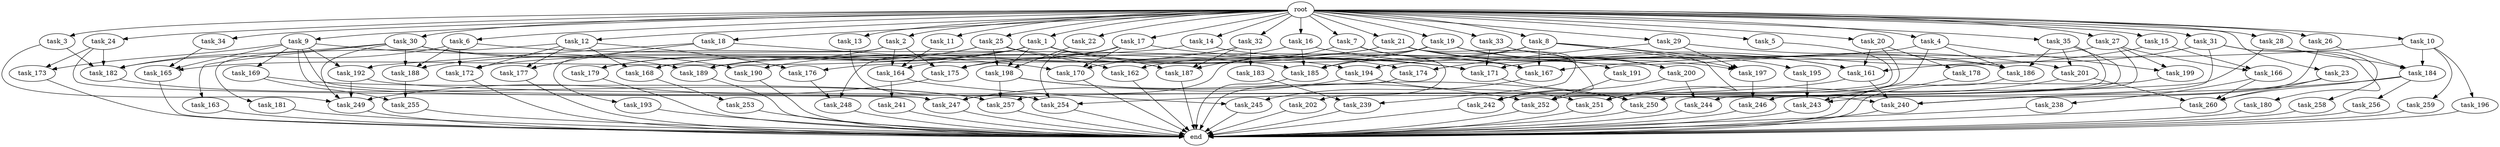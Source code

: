 digraph G {
  root [size="0.000000"];
  task_1 [size="1.024000"];
  task_2 [size="1.024000"];
  task_3 [size="1.024000"];
  task_4 [size="1.024000"];
  task_5 [size="1.024000"];
  task_6 [size="1.024000"];
  task_7 [size="1.024000"];
  task_8 [size="1.024000"];
  task_9 [size="1.024000"];
  task_10 [size="1.024000"];
  task_11 [size="1.024000"];
  task_12 [size="1.024000"];
  task_13 [size="1.024000"];
  task_14 [size="1.024000"];
  task_15 [size="1.024000"];
  task_16 [size="1.024000"];
  task_17 [size="1.024000"];
  task_18 [size="1.024000"];
  task_19 [size="1.024000"];
  task_20 [size="1.024000"];
  task_21 [size="1.024000"];
  task_22 [size="1.024000"];
  task_23 [size="1.024000"];
  task_24 [size="1.024000"];
  task_25 [size="1.024000"];
  task_26 [size="1.024000"];
  task_27 [size="1.024000"];
  task_28 [size="1.024000"];
  task_29 [size="1.024000"];
  task_30 [size="1.024000"];
  task_31 [size="1.024000"];
  task_32 [size="1.024000"];
  task_33 [size="1.024000"];
  task_34 [size="1.024000"];
  task_35 [size="1.024000"];
  task_161 [size="927712935.936000"];
  task_162 [size="1554778161.152000"];
  task_163 [size="309237645.312000"];
  task_164 [size="1245540515.840000"];
  task_165 [size="987842478.080000"];
  task_166 [size="1717986918.400000"];
  task_167 [size="790273982.464000"];
  task_168 [size="1125281431.552000"];
  task_169 [size="77309411.328000"];
  task_170 [size="1314259992.576000"];
  task_171 [size="2559800508.416000"];
  task_172 [size="841813590.016000"];
  task_173 [size="627065225.216000"];
  task_174 [size="910533066.752000"];
  task_175 [size="420906795.008000"];
  task_176 [size="292057776.128000"];
  task_177 [size="523986010.112000"];
  task_178 [size="77309411.328000"];
  task_179 [size="773094113.280000"];
  task_180 [size="77309411.328000"];
  task_181 [size="214748364.800000"];
  task_182 [size="1717986918.400000"];
  task_183 [size="77309411.328000"];
  task_184 [size="764504178.688000"];
  task_185 [size="1941325217.792000"];
  task_186 [size="1735166787.584000"];
  task_187 [size="369367187.456000"];
  task_188 [size="1554778161.152000"];
  task_189 [size="369367187.456000"];
  task_190 [size="386547056.640000"];
  task_191 [size="77309411.328000"];
  task_192 [size="386547056.640000"];
  task_193 [size="77309411.328000"];
  task_194 [size="1408749273.088000"];
  task_195 [size="77309411.328000"];
  task_196 [size="420906795.008000"];
  task_197 [size="850403524.608000"];
  task_198 [size="944892805.120000"];
  task_199 [size="893353197.568000"];
  task_200 [size="1554778161.152000"];
  task_201 [size="1168231104.512000"];
  task_202 [size="77309411.328000"];
  task_238 [size="309237645.312000"];
  task_239 [size="292057776.128000"];
  task_240 [size="1726576852.992000"];
  task_241 [size="309237645.312000"];
  task_242 [size="601295421.440000"];
  task_243 [size="1082331758.592000"];
  task_244 [size="523986010.112000"];
  task_245 [size="1168231104.512000"];
  task_246 [size="1168231104.512000"];
  task_247 [size="2181843386.368000"];
  task_248 [size="1073741824.000000"];
  task_249 [size="1786706395.136000"];
  task_250 [size="738734374.912000"];
  task_251 [size="1082331758.592000"];
  task_252 [size="1185410973.696000"];
  task_253 [size="420906795.008000"];
  task_254 [size="1073741824.000000"];
  task_255 [size="1408749273.088000"];
  task_256 [size="309237645.312000"];
  task_257 [size="833223655.424000"];
  task_258 [size="77309411.328000"];
  task_259 [size="420906795.008000"];
  task_260 [size="1348619730.944000"];
  end [size="0.000000"];

  root -> task_1 [size="1.000000"];
  root -> task_2 [size="1.000000"];
  root -> task_3 [size="1.000000"];
  root -> task_4 [size="1.000000"];
  root -> task_5 [size="1.000000"];
  root -> task_6 [size="1.000000"];
  root -> task_7 [size="1.000000"];
  root -> task_8 [size="1.000000"];
  root -> task_9 [size="1.000000"];
  root -> task_10 [size="1.000000"];
  root -> task_11 [size="1.000000"];
  root -> task_12 [size="1.000000"];
  root -> task_13 [size="1.000000"];
  root -> task_14 [size="1.000000"];
  root -> task_15 [size="1.000000"];
  root -> task_16 [size="1.000000"];
  root -> task_17 [size="1.000000"];
  root -> task_18 [size="1.000000"];
  root -> task_19 [size="1.000000"];
  root -> task_20 [size="1.000000"];
  root -> task_21 [size="1.000000"];
  root -> task_22 [size="1.000000"];
  root -> task_23 [size="1.000000"];
  root -> task_24 [size="1.000000"];
  root -> task_25 [size="1.000000"];
  root -> task_26 [size="1.000000"];
  root -> task_27 [size="1.000000"];
  root -> task_28 [size="1.000000"];
  root -> task_29 [size="1.000000"];
  root -> task_30 [size="1.000000"];
  root -> task_31 [size="1.000000"];
  root -> task_32 [size="1.000000"];
  root -> task_33 [size="1.000000"];
  root -> task_34 [size="1.000000"];
  root -> task_35 [size="1.000000"];
  task_1 -> task_165 [size="209715200.000000"];
  task_1 -> task_167 [size="209715200.000000"];
  task_1 -> task_168 [size="209715200.000000"];
  task_1 -> task_174 [size="209715200.000000"];
  task_1 -> task_187 [size="209715200.000000"];
  task_1 -> task_189 [size="209715200.000000"];
  task_1 -> task_198 [size="209715200.000000"];
  task_1 -> task_248 [size="209715200.000000"];
  task_2 -> task_164 [size="75497472.000000"];
  task_2 -> task_175 [size="75497472.000000"];
  task_2 -> task_179 [size="75497472.000000"];
  task_2 -> task_193 [size="75497472.000000"];
  task_3 -> task_182 [size="301989888.000000"];
  task_3 -> task_249 [size="301989888.000000"];
  task_4 -> task_175 [size="33554432.000000"];
  task_4 -> task_186 [size="33554432.000000"];
  task_4 -> task_199 [size="33554432.000000"];
  task_4 -> task_252 [size="33554432.000000"];
  task_5 -> task_242 [size="301989888.000000"];
  task_6 -> task_172 [size="536870912.000000"];
  task_6 -> task_182 [size="536870912.000000"];
  task_6 -> task_188 [size="536870912.000000"];
  task_6 -> task_194 [size="536870912.000000"];
  task_7 -> task_167 [size="75497472.000000"];
  task_7 -> task_187 [size="75497472.000000"];
  task_7 -> task_202 [size="75497472.000000"];
  task_8 -> task_167 [size="75497472.000000"];
  task_8 -> task_176 [size="75497472.000000"];
  task_8 -> task_185 [size="75497472.000000"];
  task_8 -> task_195 [size="75497472.000000"];
  task_8 -> task_197 [size="75497472.000000"];
  task_8 -> task_251 [size="75497472.000000"];
  task_9 -> task_165 [size="75497472.000000"];
  task_9 -> task_169 [size="75497472.000000"];
  task_9 -> task_173 [size="75497472.000000"];
  task_9 -> task_189 [size="75497472.000000"];
  task_9 -> task_192 [size="75497472.000000"];
  task_9 -> task_247 [size="75497472.000000"];
  task_9 -> task_254 [size="75497472.000000"];
  task_10 -> task_167 [size="411041792.000000"];
  task_10 -> task_184 [size="411041792.000000"];
  task_10 -> task_196 [size="411041792.000000"];
  task_10 -> task_259 [size="411041792.000000"];
  task_11 -> task_164 [size="838860800.000000"];
  task_12 -> task_168 [size="209715200.000000"];
  task_12 -> task_172 [size="209715200.000000"];
  task_12 -> task_176 [size="209715200.000000"];
  task_12 -> task_177 [size="209715200.000000"];
  task_12 -> task_181 [size="209715200.000000"];
  task_13 -> task_254 [size="536870912.000000"];
  task_14 -> task_186 [size="679477248.000000"];
  task_14 -> task_188 [size="679477248.000000"];
  task_15 -> task_166 [size="838860800.000000"];
  task_15 -> task_171 [size="838860800.000000"];
  task_16 -> task_161 [size="679477248.000000"];
  task_16 -> task_170 [size="679477248.000000"];
  task_16 -> task_185 [size="679477248.000000"];
  task_17 -> task_164 [size="301989888.000000"];
  task_17 -> task_170 [size="301989888.000000"];
  task_17 -> task_171 [size="301989888.000000"];
  task_17 -> task_175 [size="301989888.000000"];
  task_17 -> task_254 [size="301989888.000000"];
  task_18 -> task_170 [size="301989888.000000"];
  task_18 -> task_177 [size="301989888.000000"];
  task_18 -> task_192 [size="301989888.000000"];
  task_19 -> task_162 [size="838860800.000000"];
  task_19 -> task_185 [size="838860800.000000"];
  task_19 -> task_200 [size="838860800.000000"];
  task_19 -> task_201 [size="838860800.000000"];
  task_19 -> task_247 [size="838860800.000000"];
  task_20 -> task_161 [size="75497472.000000"];
  task_20 -> task_178 [size="75497472.000000"];
  task_20 -> task_252 [size="75497472.000000"];
  task_21 -> task_161 [size="75497472.000000"];
  task_21 -> task_172 [size="75497472.000000"];
  task_21 -> task_189 [size="75497472.000000"];
  task_21 -> task_191 [size="75497472.000000"];
  task_21 -> task_197 [size="75497472.000000"];
  task_21 -> task_239 [size="75497472.000000"];
  task_21 -> task_242 [size="75497472.000000"];
  task_22 -> task_198 [size="33554432.000000"];
  task_23 -> task_240 [size="411041792.000000"];
  task_23 -> task_260 [size="411041792.000000"];
  task_24 -> task_173 [size="536870912.000000"];
  task_24 -> task_182 [size="536870912.000000"];
  task_24 -> task_247 [size="536870912.000000"];
  task_25 -> task_162 [size="679477248.000000"];
  task_25 -> task_168 [size="679477248.000000"];
  task_25 -> task_171 [size="679477248.000000"];
  task_25 -> task_179 [size="679477248.000000"];
  task_25 -> task_198 [size="679477248.000000"];
  task_26 -> task_184 [size="301989888.000000"];
  task_26 -> task_243 [size="301989888.000000"];
  task_27 -> task_166 [size="838860800.000000"];
  task_27 -> task_194 [size="838860800.000000"];
  task_27 -> task_199 [size="838860800.000000"];
  task_27 -> task_246 [size="838860800.000000"];
  task_28 -> task_184 [size="33554432.000000"];
  task_28 -> task_257 [size="33554432.000000"];
  task_29 -> task_174 [size="679477248.000000"];
  task_29 -> task_186 [size="679477248.000000"];
  task_29 -> task_197 [size="679477248.000000"];
  task_30 -> task_163 [size="301989888.000000"];
  task_30 -> task_182 [size="301989888.000000"];
  task_30 -> task_185 [size="301989888.000000"];
  task_30 -> task_188 [size="301989888.000000"];
  task_30 -> task_190 [size="301989888.000000"];
  task_30 -> task_249 [size="301989888.000000"];
  task_31 -> task_161 [size="75497472.000000"];
  task_31 -> task_180 [size="75497472.000000"];
  task_31 -> task_250 [size="75497472.000000"];
  task_31 -> task_258 [size="75497472.000000"];
  task_32 -> task_183 [size="75497472.000000"];
  task_32 -> task_187 [size="75497472.000000"];
  task_32 -> task_190 [size="75497472.000000"];
  task_33 -> task_171 [size="679477248.000000"];
  task_33 -> task_200 [size="679477248.000000"];
  task_34 -> task_165 [size="679477248.000000"];
  task_35 -> task_186 [size="301989888.000000"];
  task_35 -> task_201 [size="301989888.000000"];
  task_35 -> task_244 [size="301989888.000000"];
  task_35 -> task_250 [size="301989888.000000"];
  task_161 -> task_240 [size="134217728.000000"];
  task_161 -> task_254 [size="134217728.000000"];
  task_162 -> end [size="1.000000"];
  task_163 -> end [size="1.000000"];
  task_164 -> task_241 [size="301989888.000000"];
  task_164 -> task_245 [size="301989888.000000"];
  task_165 -> end [size="1.000000"];
  task_166 -> task_238 [size="301989888.000000"];
  task_166 -> task_260 [size="301989888.000000"];
  task_167 -> task_245 [size="838860800.000000"];
  task_168 -> task_253 [size="411041792.000000"];
  task_169 -> task_255 [size="536870912.000000"];
  task_169 -> task_257 [size="536870912.000000"];
  task_170 -> end [size="1.000000"];
  task_171 -> task_250 [size="134217728.000000"];
  task_172 -> end [size="1.000000"];
  task_173 -> end [size="1.000000"];
  task_174 -> end [size="1.000000"];
  task_175 -> task_249 [size="301989888.000000"];
  task_176 -> task_248 [size="838860800.000000"];
  task_177 -> end [size="1.000000"];
  task_178 -> task_243 [size="679477248.000000"];
  task_179 -> end [size="1.000000"];
  task_180 -> end [size="1.000000"];
  task_181 -> end [size="1.000000"];
  task_182 -> task_257 [size="33554432.000000"];
  task_183 -> task_239 [size="209715200.000000"];
  task_184 -> task_240 [size="301989888.000000"];
  task_184 -> task_256 [size="301989888.000000"];
  task_184 -> task_260 [size="301989888.000000"];
  task_185 -> end [size="1.000000"];
  task_186 -> end [size="1.000000"];
  task_187 -> end [size="1.000000"];
  task_188 -> task_255 [size="838860800.000000"];
  task_189 -> end [size="1.000000"];
  task_190 -> end [size="1.000000"];
  task_191 -> task_252 [size="838860800.000000"];
  task_192 -> task_240 [size="838860800.000000"];
  task_192 -> task_249 [size="838860800.000000"];
  task_193 -> end [size="1.000000"];
  task_194 -> task_247 [size="679477248.000000"];
  task_194 -> task_251 [size="679477248.000000"];
  task_195 -> task_243 [size="75497472.000000"];
  task_196 -> end [size="1.000000"];
  task_197 -> task_246 [size="301989888.000000"];
  task_198 -> task_250 [size="209715200.000000"];
  task_198 -> task_252 [size="209715200.000000"];
  task_198 -> task_257 [size="209715200.000000"];
  task_199 -> end [size="1.000000"];
  task_200 -> task_242 [size="209715200.000000"];
  task_200 -> task_244 [size="209715200.000000"];
  task_201 -> task_251 [size="301989888.000000"];
  task_201 -> task_260 [size="301989888.000000"];
  task_202 -> end [size="1.000000"];
  task_238 -> end [size="1.000000"];
  task_239 -> end [size="1.000000"];
  task_240 -> end [size="1.000000"];
  task_241 -> end [size="1.000000"];
  task_242 -> end [size="1.000000"];
  task_243 -> end [size="1.000000"];
  task_244 -> end [size="1.000000"];
  task_245 -> end [size="1.000000"];
  task_246 -> end [size="1.000000"];
  task_247 -> end [size="1.000000"];
  task_248 -> end [size="1.000000"];
  task_249 -> end [size="1.000000"];
  task_250 -> end [size="1.000000"];
  task_251 -> end [size="1.000000"];
  task_252 -> end [size="1.000000"];
  task_253 -> end [size="1.000000"];
  task_254 -> end [size="1.000000"];
  task_255 -> end [size="1.000000"];
  task_256 -> end [size="1.000000"];
  task_257 -> end [size="1.000000"];
  task_258 -> end [size="1.000000"];
  task_259 -> end [size="1.000000"];
  task_260 -> end [size="1.000000"];
}
